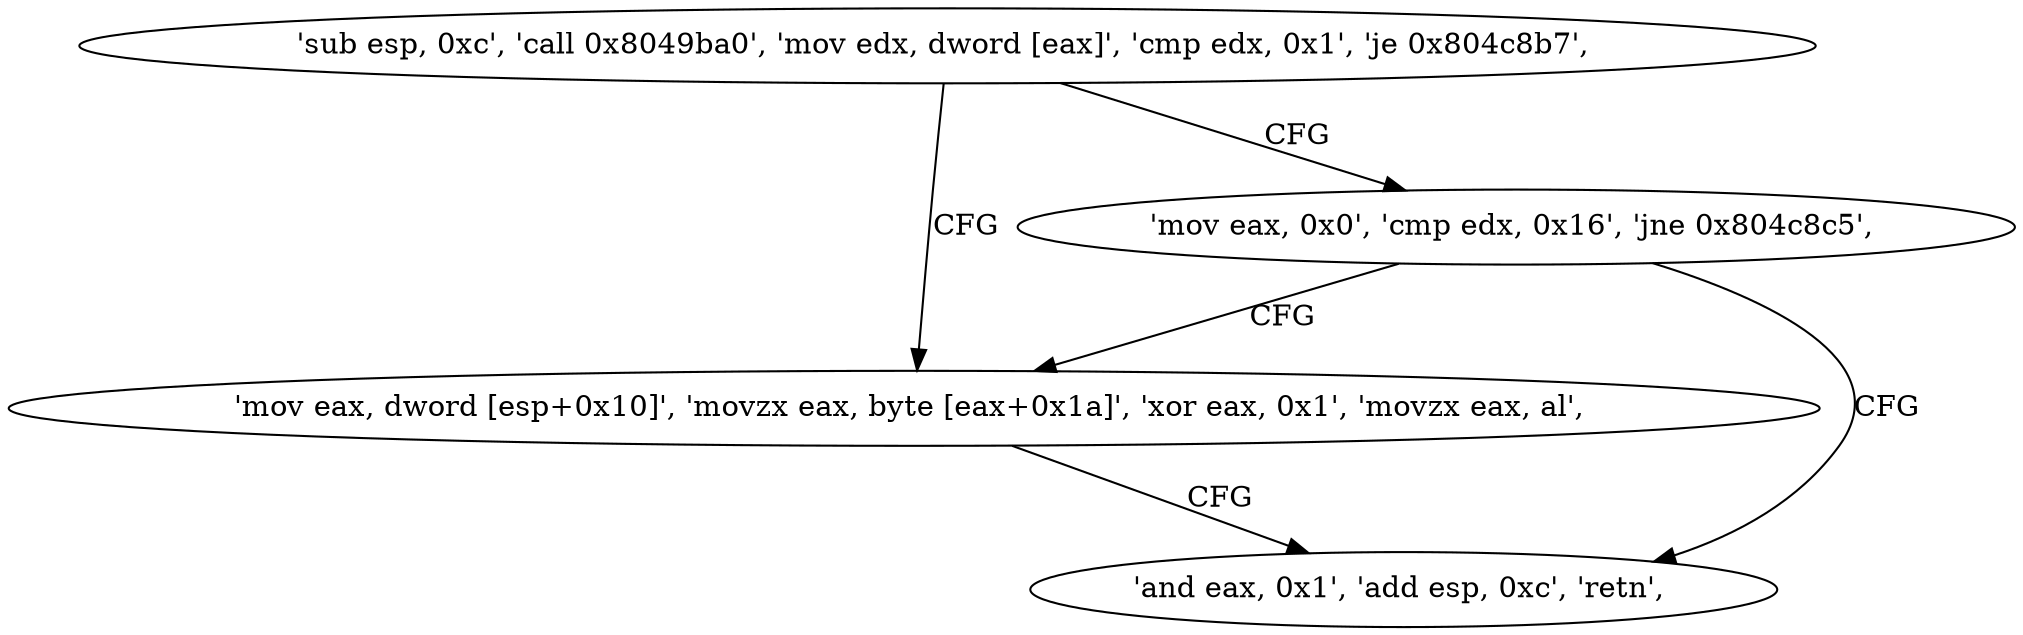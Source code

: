 digraph "func" {
"134531230" [label = "'sub esp, 0xc', 'call 0x8049ba0', 'mov edx, dword [eax]', 'cmp edx, 0x1', 'je 0x804c8b7', " ]
"134531255" [label = "'mov eax, dword [esp+0x10]', 'movzx eax, byte [eax+0x1a]', 'xor eax, 0x1', 'movzx eax, al', " ]
"134531245" [label = "'mov eax, 0x0', 'cmp edx, 0x16', 'jne 0x804c8c5', " ]
"134531269" [label = "'and eax, 0x1', 'add esp, 0xc', 'retn', " ]
"134531230" -> "134531255" [ label = "CFG" ]
"134531230" -> "134531245" [ label = "CFG" ]
"134531255" -> "134531269" [ label = "CFG" ]
"134531245" -> "134531269" [ label = "CFG" ]
"134531245" -> "134531255" [ label = "CFG" ]
}
